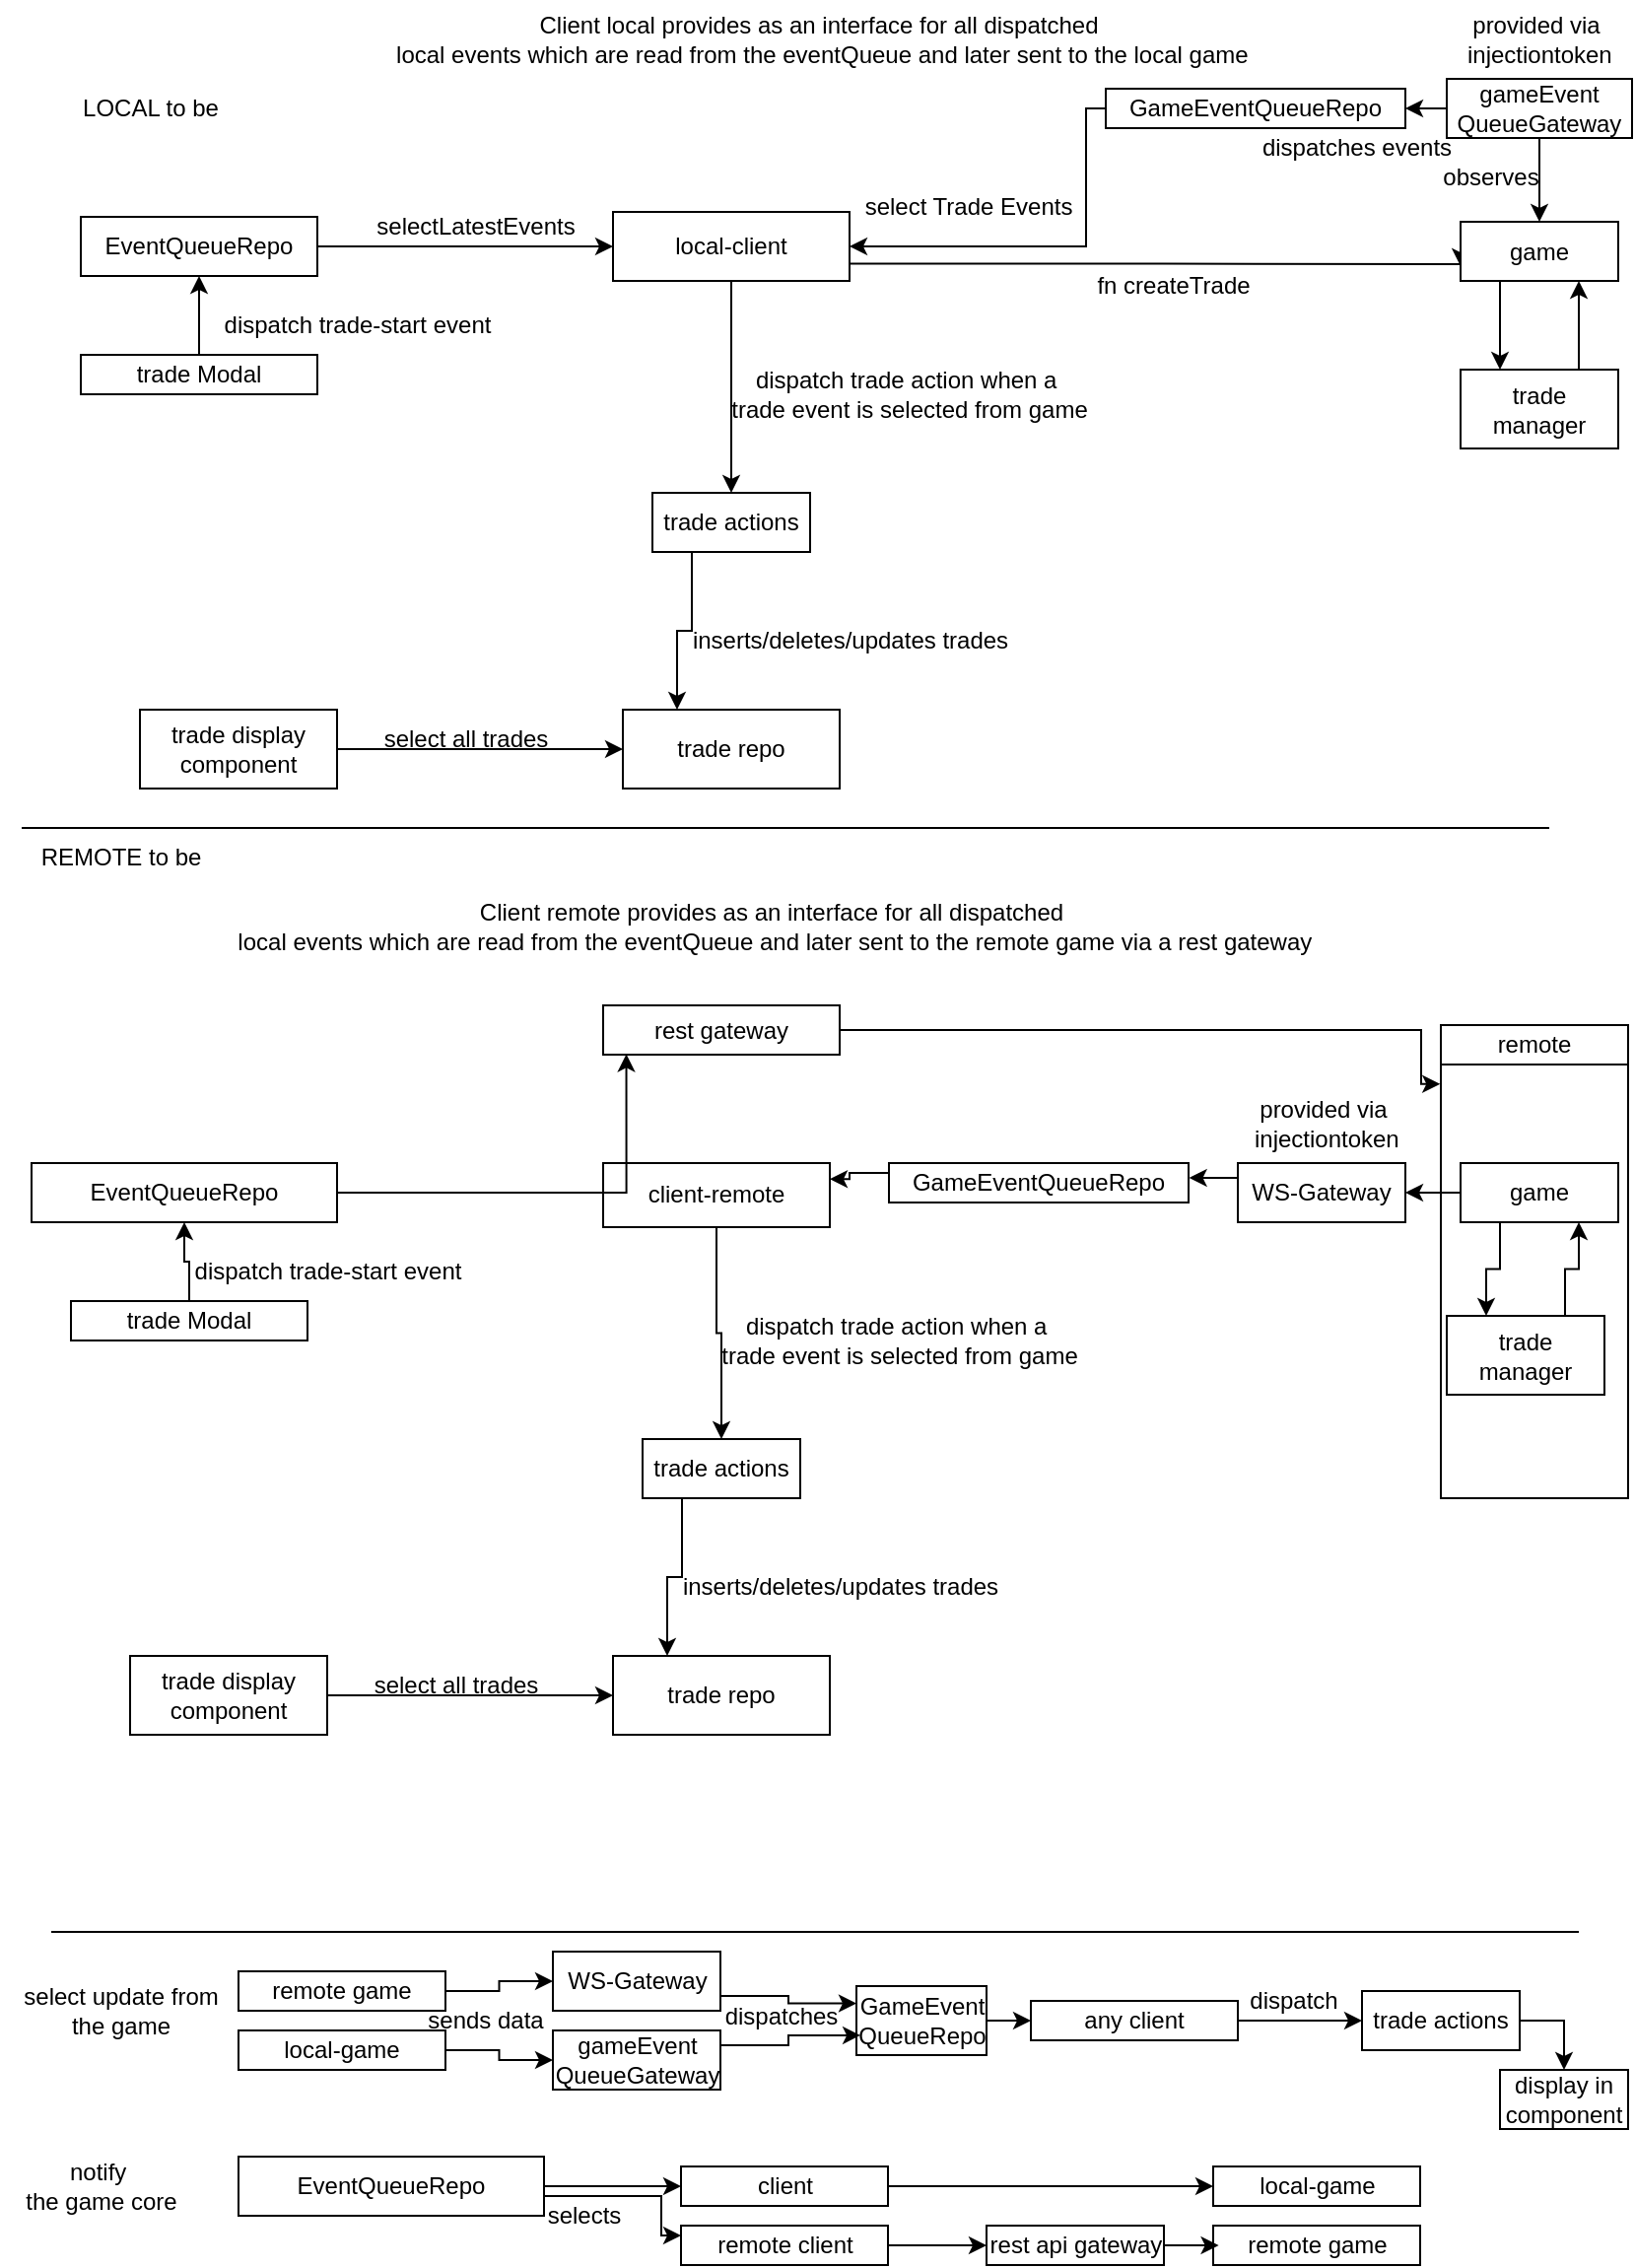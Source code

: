 <mxfile version="25.0.3">
  <diagram name="Seite-1" id="o-J_kFCrrt9BKadE-mjj">
    <mxGraphModel dx="830" dy="439" grid="1" gridSize="10" guides="1" tooltips="1" connect="1" arrows="1" fold="1" page="1" pageScale="1" pageWidth="827" pageHeight="1169" math="0" shadow="0">
      <root>
        <mxCell id="0" />
        <mxCell id="1" parent="0" />
        <mxCell id="L61014nxc7-zPM2E9qN0-59" value="" style="rounded=0;whiteSpace=wrap;html=1;" parent="1" vertex="1">
          <mxGeometry x="730" y="560" width="95" height="220" as="geometry" />
        </mxCell>
        <mxCell id="L61014nxc7-zPM2E9qN0-4" style="edgeStyle=orthogonalEdgeStyle;rounded=0;orthogonalLoop=1;jettySize=auto;html=1;exitX=0.5;exitY=0;exitDx=0;exitDy=0;entryX=0.5;entryY=1;entryDx=0;entryDy=0;" parent="1" source="L61014nxc7-zPM2E9qN0-1" target="L61014nxc7-zPM2E9qN0-2" edge="1">
          <mxGeometry relative="1" as="geometry" />
        </mxCell>
        <mxCell id="L61014nxc7-zPM2E9qN0-1" value="trade Modal" style="rounded=0;whiteSpace=wrap;html=1;" parent="1" vertex="1">
          <mxGeometry x="40" y="200" width="120" height="20" as="geometry" />
        </mxCell>
        <mxCell id="L61014nxc7-zPM2E9qN0-6" style="edgeStyle=orthogonalEdgeStyle;rounded=0;orthogonalLoop=1;jettySize=auto;html=1;exitX=1;exitY=0.5;exitDx=0;exitDy=0;" parent="1" source="L61014nxc7-zPM2E9qN0-2" target="L61014nxc7-zPM2E9qN0-5" edge="1">
          <mxGeometry relative="1" as="geometry" />
        </mxCell>
        <mxCell id="L61014nxc7-zPM2E9qN0-2" value="EventQueueRepo" style="rounded=0;whiteSpace=wrap;html=1;" parent="1" vertex="1">
          <mxGeometry x="40" y="130" width="120" height="30" as="geometry" />
        </mxCell>
        <mxCell id="L61014nxc7-zPM2E9qN0-3" value="LOCAL to be" style="text;html=1;align=center;verticalAlign=middle;resizable=0;points=[];autosize=1;strokeColor=none;fillColor=default;" parent="1" vertex="1">
          <mxGeometry x="30" y="60" width="90" height="30" as="geometry" />
        </mxCell>
        <mxCell id="L61014nxc7-zPM2E9qN0-25" style="edgeStyle=orthogonalEdgeStyle;rounded=0;orthogonalLoop=1;jettySize=auto;html=1;exitX=0.5;exitY=1;exitDx=0;exitDy=0;entryX=0.5;entryY=0;entryDx=0;entryDy=0;" parent="1" source="L61014nxc7-zPM2E9qN0-5" target="L61014nxc7-zPM2E9qN0-24" edge="1">
          <mxGeometry relative="1" as="geometry" />
        </mxCell>
        <mxCell id="JduzHxrGIOCyVaiTcMRr-32" style="edgeStyle=orthogonalEdgeStyle;rounded=0;orthogonalLoop=1;jettySize=auto;html=1;exitX=1;exitY=0.75;exitDx=0;exitDy=0;entryX=0;entryY=0.75;entryDx=0;entryDy=0;" parent="1" source="L61014nxc7-zPM2E9qN0-5" target="L61014nxc7-zPM2E9qN0-10" edge="1">
          <mxGeometry relative="1" as="geometry">
            <Array as="points">
              <mxPoint x="589" y="154" />
              <mxPoint x="747" y="154" />
            </Array>
          </mxGeometry>
        </mxCell>
        <mxCell id="L61014nxc7-zPM2E9qN0-5" value="local-client" style="rounded=0;whiteSpace=wrap;html=1;" parent="1" vertex="1">
          <mxGeometry x="310" y="127.5" width="120" height="35" as="geometry" />
        </mxCell>
        <mxCell id="L61014nxc7-zPM2E9qN0-7" value="dispatch trade-start event" style="text;html=1;align=center;verticalAlign=middle;resizable=0;points=[];autosize=1;strokeColor=none;fillColor=none;" parent="1" vertex="1">
          <mxGeometry x="100" y="170" width="160" height="30" as="geometry" />
        </mxCell>
        <mxCell id="L61014nxc7-zPM2E9qN0-8" value="selectLatestEvents" style="text;html=1;align=center;verticalAlign=middle;resizable=0;points=[];autosize=1;strokeColor=none;fillColor=none;" parent="1" vertex="1">
          <mxGeometry x="180" y="120" width="120" height="30" as="geometry" />
        </mxCell>
        <mxCell id="L61014nxc7-zPM2E9qN0-13" style="edgeStyle=orthogonalEdgeStyle;rounded=0;orthogonalLoop=1;jettySize=auto;html=1;exitX=0.25;exitY=1;exitDx=0;exitDy=0;entryX=0.25;entryY=0;entryDx=0;entryDy=0;" parent="1" source="L61014nxc7-zPM2E9qN0-10" target="L61014nxc7-zPM2E9qN0-11" edge="1">
          <mxGeometry relative="1" as="geometry" />
        </mxCell>
        <mxCell id="L61014nxc7-zPM2E9qN0-10" value="game" style="whiteSpace=wrap;html=1;" parent="1" vertex="1">
          <mxGeometry x="740" y="132.5" width="80" height="30" as="geometry" />
        </mxCell>
        <mxCell id="L61014nxc7-zPM2E9qN0-35" style="edgeStyle=orthogonalEdgeStyle;rounded=0;orthogonalLoop=1;jettySize=auto;html=1;exitX=0.75;exitY=0;exitDx=0;exitDy=0;entryX=0.75;entryY=1;entryDx=0;entryDy=0;" parent="1" source="L61014nxc7-zPM2E9qN0-11" target="L61014nxc7-zPM2E9qN0-10" edge="1">
          <mxGeometry relative="1" as="geometry" />
        </mxCell>
        <mxCell id="L61014nxc7-zPM2E9qN0-11" value="trade manager" style="whiteSpace=wrap;html=1;" parent="1" vertex="1">
          <mxGeometry x="740" y="207.5" width="80" height="40" as="geometry" />
        </mxCell>
        <mxCell id="L61014nxc7-zPM2E9qN0-29" style="edgeStyle=orthogonalEdgeStyle;rounded=0;orthogonalLoop=1;jettySize=auto;html=1;exitX=1;exitY=0.5;exitDx=0;exitDy=0;" parent="1" source="L61014nxc7-zPM2E9qN0-16" target="L61014nxc7-zPM2E9qN0-27" edge="1">
          <mxGeometry relative="1" as="geometry" />
        </mxCell>
        <mxCell id="L61014nxc7-zPM2E9qN0-16" value="trade display component" style="whiteSpace=wrap;html=1;" parent="1" vertex="1">
          <mxGeometry x="70" y="380" width="100" height="40" as="geometry" />
        </mxCell>
        <mxCell id="L61014nxc7-zPM2E9qN0-21" value="fn createTrade" style="text;html=1;align=center;verticalAlign=middle;resizable=0;points=[];autosize=1;strokeColor=none;fillColor=none;" parent="1" vertex="1">
          <mxGeometry x="544" y="150" width="100" height="30" as="geometry" />
        </mxCell>
        <mxCell id="L61014nxc7-zPM2E9qN0-22" value="select Trade Events" style="text;html=1;align=center;verticalAlign=middle;resizable=0;points=[];autosize=1;strokeColor=none;fillColor=none;" parent="1" vertex="1">
          <mxGeometry x="425" y="110" width="130" height="30" as="geometry" />
        </mxCell>
        <mxCell id="L61014nxc7-zPM2E9qN0-31" style="edgeStyle=orthogonalEdgeStyle;rounded=0;orthogonalLoop=1;jettySize=auto;html=1;exitX=0.25;exitY=1;exitDx=0;exitDy=0;entryX=0.25;entryY=0;entryDx=0;entryDy=0;" parent="1" source="L61014nxc7-zPM2E9qN0-24" target="L61014nxc7-zPM2E9qN0-27" edge="1">
          <mxGeometry relative="1" as="geometry" />
        </mxCell>
        <mxCell id="L61014nxc7-zPM2E9qN0-24" value="trade actions" style="whiteSpace=wrap;html=1;" parent="1" vertex="1">
          <mxGeometry x="330" y="270" width="80" height="30" as="geometry" />
        </mxCell>
        <mxCell id="L61014nxc7-zPM2E9qN0-26" value="dispatch trade action when a&amp;nbsp;&lt;div&gt;trade event is selected from game&lt;/div&gt;" style="text;html=1;align=center;verticalAlign=middle;resizable=0;points=[];autosize=1;strokeColor=none;fillColor=none;" parent="1" vertex="1">
          <mxGeometry x="360" y="200" width="200" height="40" as="geometry" />
        </mxCell>
        <mxCell id="L61014nxc7-zPM2E9qN0-27" value="trade repo" style="rounded=0;whiteSpace=wrap;html=1;" parent="1" vertex="1">
          <mxGeometry x="315" y="380" width="110" height="40" as="geometry" />
        </mxCell>
        <mxCell id="L61014nxc7-zPM2E9qN0-30" value="select all trades" style="text;html=1;align=center;verticalAlign=middle;resizable=0;points=[];autosize=1;strokeColor=none;fillColor=none;" parent="1" vertex="1">
          <mxGeometry x="180" y="380" width="110" height="30" as="geometry" />
        </mxCell>
        <mxCell id="L61014nxc7-zPM2E9qN0-33" value="inserts/deletes/updates trades" style="text;html=1;align=center;verticalAlign=middle;resizable=0;points=[];autosize=1;strokeColor=none;fillColor=none;" parent="1" vertex="1">
          <mxGeometry x="340" y="330" width="180" height="30" as="geometry" />
        </mxCell>
        <mxCell id="L61014nxc7-zPM2E9qN0-34" value="REMOTE to be" style="text;html=1;align=center;verticalAlign=middle;resizable=0;points=[];autosize=1;strokeColor=none;fillColor=default;glass=0;" parent="1" vertex="1">
          <mxGeometry x="10" y="440" width="100" height="30" as="geometry" />
        </mxCell>
        <mxCell id="L61014nxc7-zPM2E9qN0-36" style="edgeStyle=orthogonalEdgeStyle;rounded=0;orthogonalLoop=1;jettySize=auto;html=1;exitX=0.5;exitY=0;exitDx=0;exitDy=0;entryX=0.5;entryY=1;entryDx=0;entryDy=0;" parent="1" source="L61014nxc7-zPM2E9qN0-37" target="L61014nxc7-zPM2E9qN0-39" edge="1">
          <mxGeometry relative="1" as="geometry" />
        </mxCell>
        <mxCell id="L61014nxc7-zPM2E9qN0-37" value="trade Modal" style="rounded=0;whiteSpace=wrap;html=1;" parent="1" vertex="1">
          <mxGeometry x="35" y="680" width="120" height="20" as="geometry" />
        </mxCell>
        <mxCell id="L61014nxc7-zPM2E9qN0-39" value="EventQueueRepo" style="rounded=0;whiteSpace=wrap;html=1;" parent="1" vertex="1">
          <mxGeometry x="15" y="610" width="155" height="30" as="geometry" />
        </mxCell>
        <mxCell id="L61014nxc7-zPM2E9qN0-41" style="edgeStyle=orthogonalEdgeStyle;rounded=0;orthogonalLoop=1;jettySize=auto;html=1;exitX=0.5;exitY=1;exitDx=0;exitDy=0;entryX=0.5;entryY=0;entryDx=0;entryDy=0;" parent="1" source="L61014nxc7-zPM2E9qN0-42" target="L61014nxc7-zPM2E9qN0-54" edge="1">
          <mxGeometry relative="1" as="geometry" />
        </mxCell>
        <mxCell id="L61014nxc7-zPM2E9qN0-42" value="client-remote" style="rounded=0;whiteSpace=wrap;html=1;" parent="1" vertex="1">
          <mxGeometry x="305" y="610" width="115" height="32.5" as="geometry" />
        </mxCell>
        <mxCell id="L61014nxc7-zPM2E9qN0-43" value="dispatch trade-start event" style="text;html=1;align=center;verticalAlign=middle;resizable=0;points=[];autosize=1;strokeColor=none;fillColor=none;" parent="1" vertex="1">
          <mxGeometry x="85" y="650" width="160" height="30" as="geometry" />
        </mxCell>
        <mxCell id="L61014nxc7-zPM2E9qN0-45" style="edgeStyle=orthogonalEdgeStyle;rounded=0;orthogonalLoop=1;jettySize=auto;html=1;exitX=0.25;exitY=1;exitDx=0;exitDy=0;entryX=0.25;entryY=0;entryDx=0;entryDy=0;" parent="1" source="L61014nxc7-zPM2E9qN0-47" target="L61014nxc7-zPM2E9qN0-49" edge="1">
          <mxGeometry relative="1" as="geometry" />
        </mxCell>
        <mxCell id="JduzHxrGIOCyVaiTcMRr-51" style="edgeStyle=orthogonalEdgeStyle;rounded=0;orthogonalLoop=1;jettySize=auto;html=1;exitX=0;exitY=0.5;exitDx=0;exitDy=0;" parent="1" source="L61014nxc7-zPM2E9qN0-47" target="L61014nxc7-zPM2E9qN0-62" edge="1">
          <mxGeometry relative="1" as="geometry" />
        </mxCell>
        <mxCell id="L61014nxc7-zPM2E9qN0-47" value="game" style="whiteSpace=wrap;html=1;" parent="1" vertex="1">
          <mxGeometry x="740" y="610" width="80" height="30" as="geometry" />
        </mxCell>
        <mxCell id="L61014nxc7-zPM2E9qN0-48" style="edgeStyle=orthogonalEdgeStyle;rounded=0;orthogonalLoop=1;jettySize=auto;html=1;exitX=0.75;exitY=0;exitDx=0;exitDy=0;entryX=0.75;entryY=1;entryDx=0;entryDy=0;" parent="1" source="L61014nxc7-zPM2E9qN0-49" target="L61014nxc7-zPM2E9qN0-47" edge="1">
          <mxGeometry relative="1" as="geometry" />
        </mxCell>
        <mxCell id="L61014nxc7-zPM2E9qN0-49" value="trade manager" style="whiteSpace=wrap;html=1;" parent="1" vertex="1">
          <mxGeometry x="733" y="687.5" width="80" height="40" as="geometry" />
        </mxCell>
        <mxCell id="L61014nxc7-zPM2E9qN0-50" style="edgeStyle=orthogonalEdgeStyle;rounded=0;orthogonalLoop=1;jettySize=auto;html=1;exitX=1;exitY=0.5;exitDx=0;exitDy=0;" parent="1" source="L61014nxc7-zPM2E9qN0-51" target="L61014nxc7-zPM2E9qN0-56" edge="1">
          <mxGeometry relative="1" as="geometry" />
        </mxCell>
        <mxCell id="L61014nxc7-zPM2E9qN0-51" value="trade display component" style="whiteSpace=wrap;html=1;" parent="1" vertex="1">
          <mxGeometry x="65" y="860" width="100" height="40" as="geometry" />
        </mxCell>
        <mxCell id="L61014nxc7-zPM2E9qN0-53" style="edgeStyle=orthogonalEdgeStyle;rounded=0;orthogonalLoop=1;jettySize=auto;html=1;exitX=0.25;exitY=1;exitDx=0;exitDy=0;entryX=0.25;entryY=0;entryDx=0;entryDy=0;" parent="1" source="L61014nxc7-zPM2E9qN0-54" target="L61014nxc7-zPM2E9qN0-56" edge="1">
          <mxGeometry relative="1" as="geometry" />
        </mxCell>
        <mxCell id="L61014nxc7-zPM2E9qN0-54" value="trade actions" style="whiteSpace=wrap;html=1;" parent="1" vertex="1">
          <mxGeometry x="325" y="750" width="80" height="30" as="geometry" />
        </mxCell>
        <mxCell id="L61014nxc7-zPM2E9qN0-55" value="dispatch trade action when a&amp;nbsp;&lt;div&gt;trade event is selected from game&lt;/div&gt;" style="text;html=1;align=center;verticalAlign=middle;resizable=0;points=[];autosize=1;strokeColor=none;fillColor=none;" parent="1" vertex="1">
          <mxGeometry x="355" y="680" width="200" height="40" as="geometry" />
        </mxCell>
        <mxCell id="L61014nxc7-zPM2E9qN0-56" value="trade repo" style="rounded=0;whiteSpace=wrap;html=1;" parent="1" vertex="1">
          <mxGeometry x="310" y="860" width="110" height="40" as="geometry" />
        </mxCell>
        <mxCell id="L61014nxc7-zPM2E9qN0-57" value="select all trades" style="text;html=1;align=center;verticalAlign=middle;resizable=0;points=[];autosize=1;strokeColor=none;fillColor=none;" parent="1" vertex="1">
          <mxGeometry x="175" y="860" width="110" height="30" as="geometry" />
        </mxCell>
        <mxCell id="L61014nxc7-zPM2E9qN0-58" value="inserts/deletes/updates trades" style="text;html=1;align=center;verticalAlign=middle;resizable=0;points=[];autosize=1;strokeColor=none;fillColor=none;" parent="1" vertex="1">
          <mxGeometry x="335" y="810" width="180" height="30" as="geometry" />
        </mxCell>
        <mxCell id="L61014nxc7-zPM2E9qN0-60" value="remote" style="rounded=0;whiteSpace=wrap;html=1;" parent="1" vertex="1">
          <mxGeometry x="730" y="540" width="95" height="20" as="geometry" />
        </mxCell>
        <mxCell id="JduzHxrGIOCyVaiTcMRr-50" style="edgeStyle=orthogonalEdgeStyle;rounded=0;orthogonalLoop=1;jettySize=auto;html=1;exitX=0;exitY=0.25;exitDx=0;exitDy=0;entryX=1.002;entryY=0.389;entryDx=0;entryDy=0;entryPerimeter=0;" parent="1" source="L61014nxc7-zPM2E9qN0-62" target="JduzHxrGIOCyVaiTcMRr-45" edge="1">
          <mxGeometry relative="1" as="geometry">
            <mxPoint x="610" y="617.5" as="targetPoint" />
          </mxGeometry>
        </mxCell>
        <mxCell id="L61014nxc7-zPM2E9qN0-62" value="WS-Gateway" style="rounded=0;whiteSpace=wrap;html=1;" parent="1" vertex="1">
          <mxGeometry x="627" y="610" width="85" height="30" as="geometry" />
        </mxCell>
        <mxCell id="JduzHxrGIOCyVaiTcMRr-1" value="rest gateway" style="rounded=0;whiteSpace=wrap;html=1;" parent="1" vertex="1">
          <mxGeometry x="305" y="530" width="120" height="25" as="geometry" />
        </mxCell>
        <mxCell id="JduzHxrGIOCyVaiTcMRr-4" value="Client local provides as an interface for all dispatched&lt;div&gt;&amp;nbsp;local events which are read from the eventQueue and later sent to the local game&lt;/div&gt;" style="text;html=1;align=center;verticalAlign=middle;resizable=0;points=[];autosize=1;strokeColor=none;fillColor=none;" parent="1" vertex="1">
          <mxGeometry x="184" y="20" width="460" height="40" as="geometry" />
        </mxCell>
        <mxCell id="JduzHxrGIOCyVaiTcMRr-8" value="provided via&lt;div&gt;&amp;nbsp;injectiontoken&lt;/div&gt;" style="text;html=1;align=center;verticalAlign=middle;resizable=0;points=[];autosize=1;strokeColor=none;fillColor=none;" parent="1" vertex="1">
          <mxGeometry x="727.5" y="20" width="100" height="40" as="geometry" />
        </mxCell>
        <mxCell id="JduzHxrGIOCyVaiTcMRr-9" style="edgeStyle=orthogonalEdgeStyle;rounded=0;orthogonalLoop=1;jettySize=auto;html=1;exitX=1;exitY=0.5;exitDx=0;exitDy=0;entryX=0.098;entryY=0.989;entryDx=0;entryDy=0;entryPerimeter=0;" parent="1" source="L61014nxc7-zPM2E9qN0-39" target="JduzHxrGIOCyVaiTcMRr-1" edge="1">
          <mxGeometry relative="1" as="geometry" />
        </mxCell>
        <mxCell id="JduzHxrGIOCyVaiTcMRr-22" style="edgeStyle=orthogonalEdgeStyle;rounded=0;orthogonalLoop=1;jettySize=auto;html=1;exitX=1;exitY=0.5;exitDx=0;exitDy=0;entryX=0;entryY=0.5;entryDx=0;entryDy=0;" parent="1" source="JduzHxrGIOCyVaiTcMRr-10" target="JduzHxrGIOCyVaiTcMRr-21" edge="1">
          <mxGeometry relative="1" as="geometry" />
        </mxCell>
        <mxCell id="JduzHxrGIOCyVaiTcMRr-10" value="client" style="rounded=0;whiteSpace=wrap;html=1;" parent="1" vertex="1">
          <mxGeometry x="344.5" y="1119" width="105" height="20" as="geometry" />
        </mxCell>
        <mxCell id="JduzHxrGIOCyVaiTcMRr-14" style="edgeStyle=orthogonalEdgeStyle;rounded=0;orthogonalLoop=1;jettySize=auto;html=1;exitX=1;exitY=0.5;exitDx=0;exitDy=0;" parent="1" source="JduzHxrGIOCyVaiTcMRr-11" target="JduzHxrGIOCyVaiTcMRr-10" edge="1">
          <mxGeometry relative="1" as="geometry" />
        </mxCell>
        <mxCell id="JduzHxrGIOCyVaiTcMRr-17" style="edgeStyle=orthogonalEdgeStyle;rounded=0;orthogonalLoop=1;jettySize=auto;html=1;exitX=1;exitY=1;exitDx=0;exitDy=0;entryX=0;entryY=0.5;entryDx=0;entryDy=0;" parent="1" edge="1">
          <mxGeometry relative="1" as="geometry">
            <mxPoint x="254.5" y="1139" as="sourcePoint" />
            <mxPoint x="344.5" y="1154" as="targetPoint" />
            <Array as="points">
              <mxPoint x="254.5" y="1134" />
              <mxPoint x="334.5" y="1134" />
              <mxPoint x="334.5" y="1154" />
            </Array>
          </mxGeometry>
        </mxCell>
        <mxCell id="JduzHxrGIOCyVaiTcMRr-11" value="EventQueueRepo" style="rounded=0;whiteSpace=wrap;html=1;" parent="1" vertex="1">
          <mxGeometry x="120" y="1114" width="155" height="30" as="geometry" />
        </mxCell>
        <mxCell id="JduzHxrGIOCyVaiTcMRr-15" value="selects" style="text;html=1;align=center;verticalAlign=middle;resizable=0;points=[];autosize=1;strokeColor=none;fillColor=none;" parent="1" vertex="1">
          <mxGeometry x="264.5" y="1129" width="60" height="30" as="geometry" />
        </mxCell>
        <mxCell id="JduzHxrGIOCyVaiTcMRr-24" style="edgeStyle=orthogonalEdgeStyle;rounded=0;orthogonalLoop=1;jettySize=auto;html=1;exitX=1;exitY=0.5;exitDx=0;exitDy=0;entryX=0;entryY=0.5;entryDx=0;entryDy=0;" parent="1" source="JduzHxrGIOCyVaiTcMRr-16" target="JduzHxrGIOCyVaiTcMRr-23" edge="1">
          <mxGeometry relative="1" as="geometry" />
        </mxCell>
        <mxCell id="JduzHxrGIOCyVaiTcMRr-16" value="remote client" style="rounded=0;whiteSpace=wrap;html=1;" parent="1" vertex="1">
          <mxGeometry x="344.5" y="1149" width="105" height="20" as="geometry" />
        </mxCell>
        <mxCell id="JduzHxrGIOCyVaiTcMRr-20" value="remote game" style="rounded=0;whiteSpace=wrap;html=1;" parent="1" vertex="1">
          <mxGeometry x="614.5" y="1149" width="105" height="20" as="geometry" />
        </mxCell>
        <mxCell id="JduzHxrGIOCyVaiTcMRr-21" value="local-game" style="rounded=0;whiteSpace=wrap;html=1;" parent="1" vertex="1">
          <mxGeometry x="614.5" y="1119" width="105" height="20" as="geometry" />
        </mxCell>
        <mxCell id="JduzHxrGIOCyVaiTcMRr-23" value="rest api gateway" style="rounded=0;whiteSpace=wrap;html=1;" parent="1" vertex="1">
          <mxGeometry x="499.5" y="1149" width="90" height="20" as="geometry" />
        </mxCell>
        <mxCell id="JduzHxrGIOCyVaiTcMRr-25" style="edgeStyle=orthogonalEdgeStyle;rounded=0;orthogonalLoop=1;jettySize=auto;html=1;exitX=1;exitY=0.5;exitDx=0;exitDy=0;entryX=0.027;entryY=0.51;entryDx=0;entryDy=0;entryPerimeter=0;" parent="1" source="JduzHxrGIOCyVaiTcMRr-23" target="JduzHxrGIOCyVaiTcMRr-20" edge="1">
          <mxGeometry relative="1" as="geometry" />
        </mxCell>
        <mxCell id="JduzHxrGIOCyVaiTcMRr-26" value="" style="endArrow=none;html=1;rounded=0;" parent="1" edge="1">
          <mxGeometry width="50" height="50" relative="1" as="geometry">
            <mxPoint x="25" y="1000" as="sourcePoint" />
            <mxPoint x="800" y="1000" as="targetPoint" />
          </mxGeometry>
        </mxCell>
        <mxCell id="JduzHxrGIOCyVaiTcMRr-28" value="" style="endArrow=none;html=1;rounded=0;" parent="1" edge="1">
          <mxGeometry width="50" height="50" relative="1" as="geometry">
            <mxPoint x="10" y="440" as="sourcePoint" />
            <mxPoint x="785" y="440" as="targetPoint" />
          </mxGeometry>
        </mxCell>
        <mxCell id="JduzHxrGIOCyVaiTcMRr-29" value="Client remote provides as an interface for all dispatched&lt;div&gt;&amp;nbsp;local events which are read from the eventQueue and later sent to the remote game via a rest gateway&lt;/div&gt;" style="text;html=1;align=center;verticalAlign=middle;resizable=0;points=[];autosize=1;strokeColor=none;fillColor=none;" parent="1" vertex="1">
          <mxGeometry x="105" y="470" width="570" height="40" as="geometry" />
        </mxCell>
        <mxCell id="JduzHxrGIOCyVaiTcMRr-39" style="edgeStyle=orthogonalEdgeStyle;rounded=0;orthogonalLoop=1;jettySize=auto;html=1;exitX=0;exitY=0.5;exitDx=0;exitDy=0;entryX=1;entryY=0.5;entryDx=0;entryDy=0;" parent="1" source="JduzHxrGIOCyVaiTcMRr-35" target="L61014nxc7-zPM2E9qN0-5" edge="1">
          <mxGeometry relative="1" as="geometry">
            <Array as="points">
              <mxPoint x="550" y="75" />
              <mxPoint x="550" y="145" />
            </Array>
          </mxGeometry>
        </mxCell>
        <mxCell id="JduzHxrGIOCyVaiTcMRr-35" value="GameEventQueueRepo" style="rounded=0;whiteSpace=wrap;html=1;" parent="1" vertex="1">
          <mxGeometry x="560" y="65" width="152" height="20" as="geometry" />
        </mxCell>
        <mxCell id="JduzHxrGIOCyVaiTcMRr-41" style="edgeStyle=orthogonalEdgeStyle;rounded=0;orthogonalLoop=1;jettySize=auto;html=1;exitX=0.5;exitY=1;exitDx=0;exitDy=0;" parent="1" source="JduzHxrGIOCyVaiTcMRr-37" target="L61014nxc7-zPM2E9qN0-10" edge="1">
          <mxGeometry relative="1" as="geometry" />
        </mxCell>
        <mxCell id="JduzHxrGIOCyVaiTcMRr-43" style="edgeStyle=orthogonalEdgeStyle;rounded=0;orthogonalLoop=1;jettySize=auto;html=1;exitX=0;exitY=0.5;exitDx=0;exitDy=0;entryX=1;entryY=0.5;entryDx=0;entryDy=0;" parent="1" source="JduzHxrGIOCyVaiTcMRr-37" target="JduzHxrGIOCyVaiTcMRr-35" edge="1">
          <mxGeometry relative="1" as="geometry" />
        </mxCell>
        <mxCell id="JduzHxrGIOCyVaiTcMRr-37" value="gameEvent&lt;div&gt;QueueGateway&lt;/div&gt;" style="rounded=0;whiteSpace=wrap;html=1;" parent="1" vertex="1">
          <mxGeometry x="733" y="60" width="94" height="30" as="geometry" />
        </mxCell>
        <mxCell id="JduzHxrGIOCyVaiTcMRr-40" value="observes" style="text;html=1;align=center;verticalAlign=middle;resizable=0;points=[];autosize=1;strokeColor=none;fillColor=none;" parent="1" vertex="1">
          <mxGeometry x="720" y="95" width="70" height="30" as="geometry" />
        </mxCell>
        <mxCell id="JduzHxrGIOCyVaiTcMRr-44" value="dispatches events" style="text;html=1;align=center;verticalAlign=middle;resizable=0;points=[];autosize=1;strokeColor=none;fillColor=none;" parent="1" vertex="1">
          <mxGeometry x="627" y="80" width="120" height="30" as="geometry" />
        </mxCell>
        <mxCell id="JduzHxrGIOCyVaiTcMRr-49" style="edgeStyle=orthogonalEdgeStyle;rounded=0;orthogonalLoop=1;jettySize=auto;html=1;exitX=0;exitY=0.25;exitDx=0;exitDy=0;entryX=1;entryY=0.25;entryDx=0;entryDy=0;" parent="1" source="JduzHxrGIOCyVaiTcMRr-45" target="L61014nxc7-zPM2E9qN0-42" edge="1">
          <mxGeometry relative="1" as="geometry">
            <Array as="points">
              <mxPoint x="430" y="615" />
              <mxPoint x="430" y="618" />
            </Array>
          </mxGeometry>
        </mxCell>
        <mxCell id="JduzHxrGIOCyVaiTcMRr-45" value="GameEventQueueRepo" style="rounded=0;whiteSpace=wrap;html=1;" parent="1" vertex="1">
          <mxGeometry x="450" y="610" width="152" height="20" as="geometry" />
        </mxCell>
        <mxCell id="JduzHxrGIOCyVaiTcMRr-47" style="edgeStyle=orthogonalEdgeStyle;rounded=0;orthogonalLoop=1;jettySize=auto;html=1;exitX=1;exitY=0.5;exitDx=0;exitDy=0;entryX=-0.004;entryY=0.045;entryDx=0;entryDy=0;entryPerimeter=0;" parent="1" source="JduzHxrGIOCyVaiTcMRr-1" target="L61014nxc7-zPM2E9qN0-59" edge="1">
          <mxGeometry relative="1" as="geometry">
            <Array as="points">
              <mxPoint x="720" y="543" />
              <mxPoint x="720" y="570" />
            </Array>
          </mxGeometry>
        </mxCell>
        <mxCell id="JduzHxrGIOCyVaiTcMRr-52" value="provided via&lt;div&gt;&amp;nbsp;injectiontoken&lt;/div&gt;" style="text;html=1;align=center;verticalAlign=middle;resizable=0;points=[];autosize=1;strokeColor=none;fillColor=none;" parent="1" vertex="1">
          <mxGeometry x="619.5" y="570" width="100" height="40" as="geometry" />
        </mxCell>
        <mxCell id="JduzHxrGIOCyVaiTcMRr-53" value="notify&amp;nbsp;&lt;div&gt;the game core&lt;/div&gt;" style="text;html=1;align=center;verticalAlign=middle;resizable=0;points=[];autosize=1;strokeColor=none;fillColor=none;" parent="1" vertex="1">
          <mxGeometry x="-0.5" y="1109" width="100" height="40" as="geometry" />
        </mxCell>
        <mxCell id="JduzHxrGIOCyVaiTcMRr-54" value="select update from&lt;div&gt;the game&lt;/div&gt;" style="text;html=1;align=center;verticalAlign=middle;resizable=0;points=[];autosize=1;strokeColor=none;fillColor=none;" parent="1" vertex="1">
          <mxGeometry y="1020" width="120" height="40" as="geometry" />
        </mxCell>
        <mxCell id="JduzHxrGIOCyVaiTcMRr-58" style="edgeStyle=orthogonalEdgeStyle;rounded=0;orthogonalLoop=1;jettySize=auto;html=1;exitX=1;exitY=0.5;exitDx=0;exitDy=0;entryX=0;entryY=0.5;entryDx=0;entryDy=0;" parent="1" source="JduzHxrGIOCyVaiTcMRr-56" edge="1" target="JduzHxrGIOCyVaiTcMRr-59">
          <mxGeometry relative="1" as="geometry">
            <mxPoint x="260" y="1060.116" as="targetPoint" />
          </mxGeometry>
        </mxCell>
        <mxCell id="JduzHxrGIOCyVaiTcMRr-56" value="local-game" style="rounded=0;whiteSpace=wrap;html=1;" parent="1" vertex="1">
          <mxGeometry x="120" y="1050" width="105" height="20" as="geometry" />
        </mxCell>
        <mxCell id="W07antUSNJxR4PD0oQOn-1" style="edgeStyle=orthogonalEdgeStyle;rounded=0;orthogonalLoop=1;jettySize=auto;html=1;exitX=1;exitY=0.5;exitDx=0;exitDy=0;" edge="1" parent="1" source="JduzHxrGIOCyVaiTcMRr-57" target="JduzHxrGIOCyVaiTcMRr-60">
          <mxGeometry relative="1" as="geometry" />
        </mxCell>
        <mxCell id="JduzHxrGIOCyVaiTcMRr-57" value="remote game" style="rounded=0;whiteSpace=wrap;html=1;" parent="1" vertex="1">
          <mxGeometry x="120" y="1020" width="105" height="20" as="geometry" />
        </mxCell>
        <mxCell id="JduzHxrGIOCyVaiTcMRr-59" value="gameEvent&lt;div&gt;QueueGateway&lt;/div&gt;" style="rounded=0;whiteSpace=wrap;html=1;" parent="1" vertex="1">
          <mxGeometry x="279.5" y="1050" width="85" height="30" as="geometry" />
        </mxCell>
        <mxCell id="W07antUSNJxR4PD0oQOn-4" style="edgeStyle=orthogonalEdgeStyle;rounded=0;orthogonalLoop=1;jettySize=auto;html=1;exitX=1;exitY=0.75;exitDx=0;exitDy=0;entryX=0;entryY=0.25;entryDx=0;entryDy=0;" edge="1" parent="1" source="JduzHxrGIOCyVaiTcMRr-60" target="W07antUSNJxR4PD0oQOn-3">
          <mxGeometry relative="1" as="geometry" />
        </mxCell>
        <mxCell id="JduzHxrGIOCyVaiTcMRr-60" value="WS-Gateway" style="rounded=0;whiteSpace=wrap;html=1;" parent="1" vertex="1">
          <mxGeometry x="279.5" y="1010" width="85" height="30" as="geometry" />
        </mxCell>
        <mxCell id="W07antUSNJxR4PD0oQOn-2" value="sends data" style="text;html=1;align=center;verticalAlign=middle;resizable=0;points=[];autosize=1;strokeColor=none;fillColor=none;" vertex="1" parent="1">
          <mxGeometry x="205" y="1030" width="80" height="30" as="geometry" />
        </mxCell>
        <mxCell id="W07antUSNJxR4PD0oQOn-10" style="edgeStyle=orthogonalEdgeStyle;rounded=0;orthogonalLoop=1;jettySize=auto;html=1;exitX=1;exitY=0.5;exitDx=0;exitDy=0;" edge="1" parent="1" source="W07antUSNJxR4PD0oQOn-3" target="W07antUSNJxR4PD0oQOn-7">
          <mxGeometry relative="1" as="geometry" />
        </mxCell>
        <mxCell id="W07antUSNJxR4PD0oQOn-3" value="GameEvent&lt;div&gt;QueueRepo&lt;/div&gt;" style="rounded=0;whiteSpace=wrap;html=1;" vertex="1" parent="1">
          <mxGeometry x="433.5" y="1027.5" width="66" height="35" as="geometry" />
        </mxCell>
        <mxCell id="W07antUSNJxR4PD0oQOn-5" style="edgeStyle=orthogonalEdgeStyle;rounded=0;orthogonalLoop=1;jettySize=auto;html=1;exitX=1;exitY=0.25;exitDx=0;exitDy=0;entryX=0.031;entryY=0.714;entryDx=0;entryDy=0;entryPerimeter=0;" edge="1" parent="1" source="JduzHxrGIOCyVaiTcMRr-59" target="W07antUSNJxR4PD0oQOn-3">
          <mxGeometry relative="1" as="geometry" />
        </mxCell>
        <mxCell id="W07antUSNJxR4PD0oQOn-6" value="dispatches" style="text;html=1;align=center;verticalAlign=middle;resizable=0;points=[];autosize=1;strokeColor=none;fillColor=none;" vertex="1" parent="1">
          <mxGeometry x="355" y="1027.5" width="80" height="30" as="geometry" />
        </mxCell>
        <mxCell id="W07antUSNJxR4PD0oQOn-12" style="edgeStyle=orthogonalEdgeStyle;rounded=0;orthogonalLoop=1;jettySize=auto;html=1;exitX=1;exitY=0.5;exitDx=0;exitDy=0;entryX=0;entryY=0.5;entryDx=0;entryDy=0;" edge="1" parent="1" source="W07antUSNJxR4PD0oQOn-7" target="W07antUSNJxR4PD0oQOn-11">
          <mxGeometry relative="1" as="geometry" />
        </mxCell>
        <mxCell id="W07antUSNJxR4PD0oQOn-7" value="any client" style="rounded=0;whiteSpace=wrap;html=1;" vertex="1" parent="1">
          <mxGeometry x="522" y="1035" width="105" height="20" as="geometry" />
        </mxCell>
        <mxCell id="W07antUSNJxR4PD0oQOn-15" style="edgeStyle=orthogonalEdgeStyle;rounded=0;orthogonalLoop=1;jettySize=auto;html=1;exitX=1;exitY=0.5;exitDx=0;exitDy=0;entryX=0.5;entryY=0;entryDx=0;entryDy=0;" edge="1" parent="1" source="W07antUSNJxR4PD0oQOn-11" target="W07antUSNJxR4PD0oQOn-14">
          <mxGeometry relative="1" as="geometry" />
        </mxCell>
        <mxCell id="W07antUSNJxR4PD0oQOn-11" value="trade actions" style="whiteSpace=wrap;html=1;" vertex="1" parent="1">
          <mxGeometry x="690" y="1030" width="80" height="30" as="geometry" />
        </mxCell>
        <mxCell id="W07antUSNJxR4PD0oQOn-13" value="dispatch" style="text;html=1;align=center;verticalAlign=middle;resizable=0;points=[];autosize=1;strokeColor=none;fillColor=none;" vertex="1" parent="1">
          <mxGeometry x="620" y="1020" width="70" height="30" as="geometry" />
        </mxCell>
        <mxCell id="W07antUSNJxR4PD0oQOn-14" value="display in component" style="rounded=0;whiteSpace=wrap;html=1;" vertex="1" parent="1">
          <mxGeometry x="760" y="1070" width="65" height="30" as="geometry" />
        </mxCell>
      </root>
    </mxGraphModel>
  </diagram>
</mxfile>
